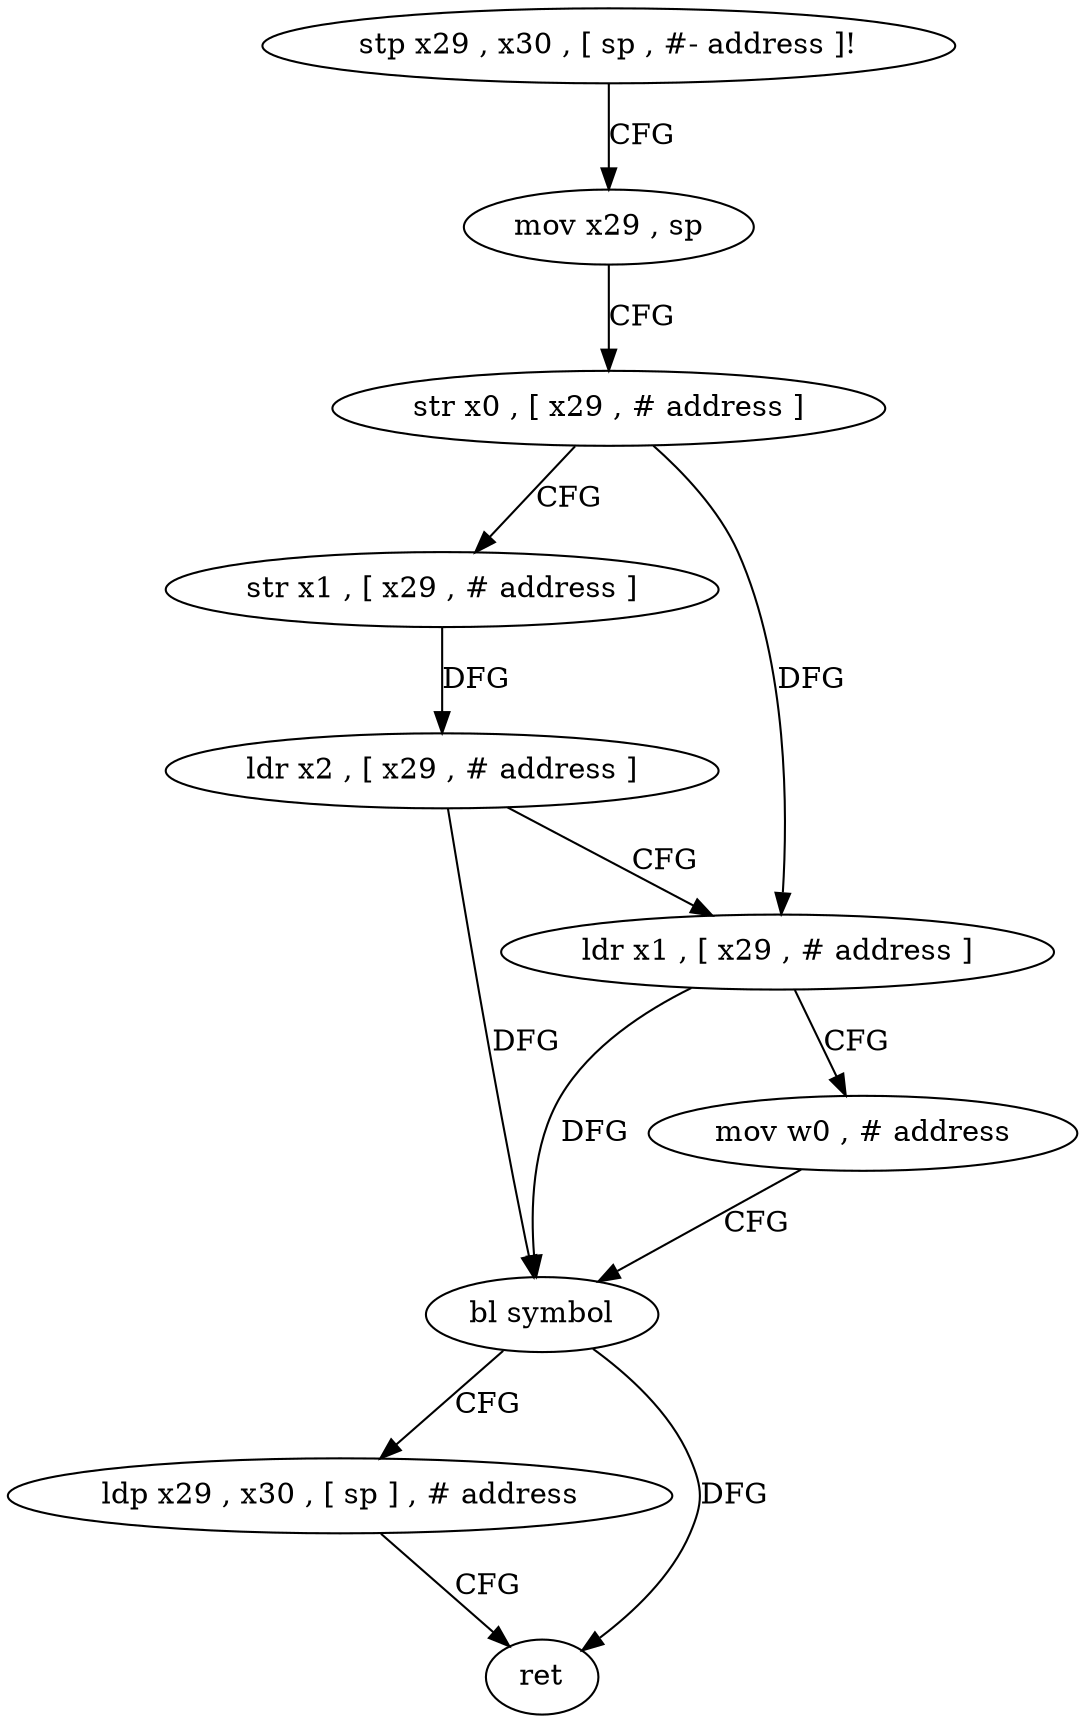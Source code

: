 digraph "func" {
"4340280" [label = "stp x29 , x30 , [ sp , #- address ]!" ]
"4340284" [label = "mov x29 , sp" ]
"4340288" [label = "str x0 , [ x29 , # address ]" ]
"4340292" [label = "str x1 , [ x29 , # address ]" ]
"4340296" [label = "ldr x2 , [ x29 , # address ]" ]
"4340300" [label = "ldr x1 , [ x29 , # address ]" ]
"4340304" [label = "mov w0 , # address" ]
"4340308" [label = "bl symbol" ]
"4340312" [label = "ldp x29 , x30 , [ sp ] , # address" ]
"4340316" [label = "ret" ]
"4340280" -> "4340284" [ label = "CFG" ]
"4340284" -> "4340288" [ label = "CFG" ]
"4340288" -> "4340292" [ label = "CFG" ]
"4340288" -> "4340300" [ label = "DFG" ]
"4340292" -> "4340296" [ label = "DFG" ]
"4340296" -> "4340300" [ label = "CFG" ]
"4340296" -> "4340308" [ label = "DFG" ]
"4340300" -> "4340304" [ label = "CFG" ]
"4340300" -> "4340308" [ label = "DFG" ]
"4340304" -> "4340308" [ label = "CFG" ]
"4340308" -> "4340312" [ label = "CFG" ]
"4340308" -> "4340316" [ label = "DFG" ]
"4340312" -> "4340316" [ label = "CFG" ]
}
